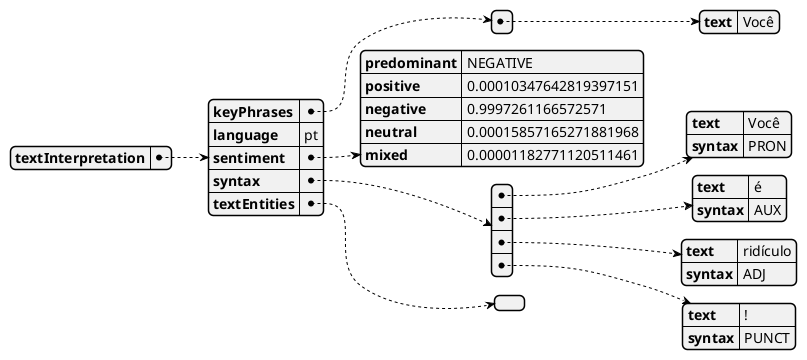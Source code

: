 @startjson

{
  "textInterpretation": {
    "keyPhrases": [
      {
        "text": "Você"
      }
    ],
    "language": "pt",
    "sentiment": {
      "predominant": "NEGATIVE",
      "positive": 0.00010347642819397151,
      "negative": 0.9997261166572571,
      "neutral": 0.00015857165271881968,
      "mixed": 0.00001182771120511461
    },
    "syntax": [
      {
        "text": "Você",
        "syntax": "PRON"
      },
      {
        "text": "é",
        "syntax": "AUX"
      },
      {
        "text": "ridículo",
        "syntax": "ADJ"
      },
      {
        "text": "!",
        "syntax": "PUNCT"
      }
    ],
    "textEntities": []
  }
}

@endjson

